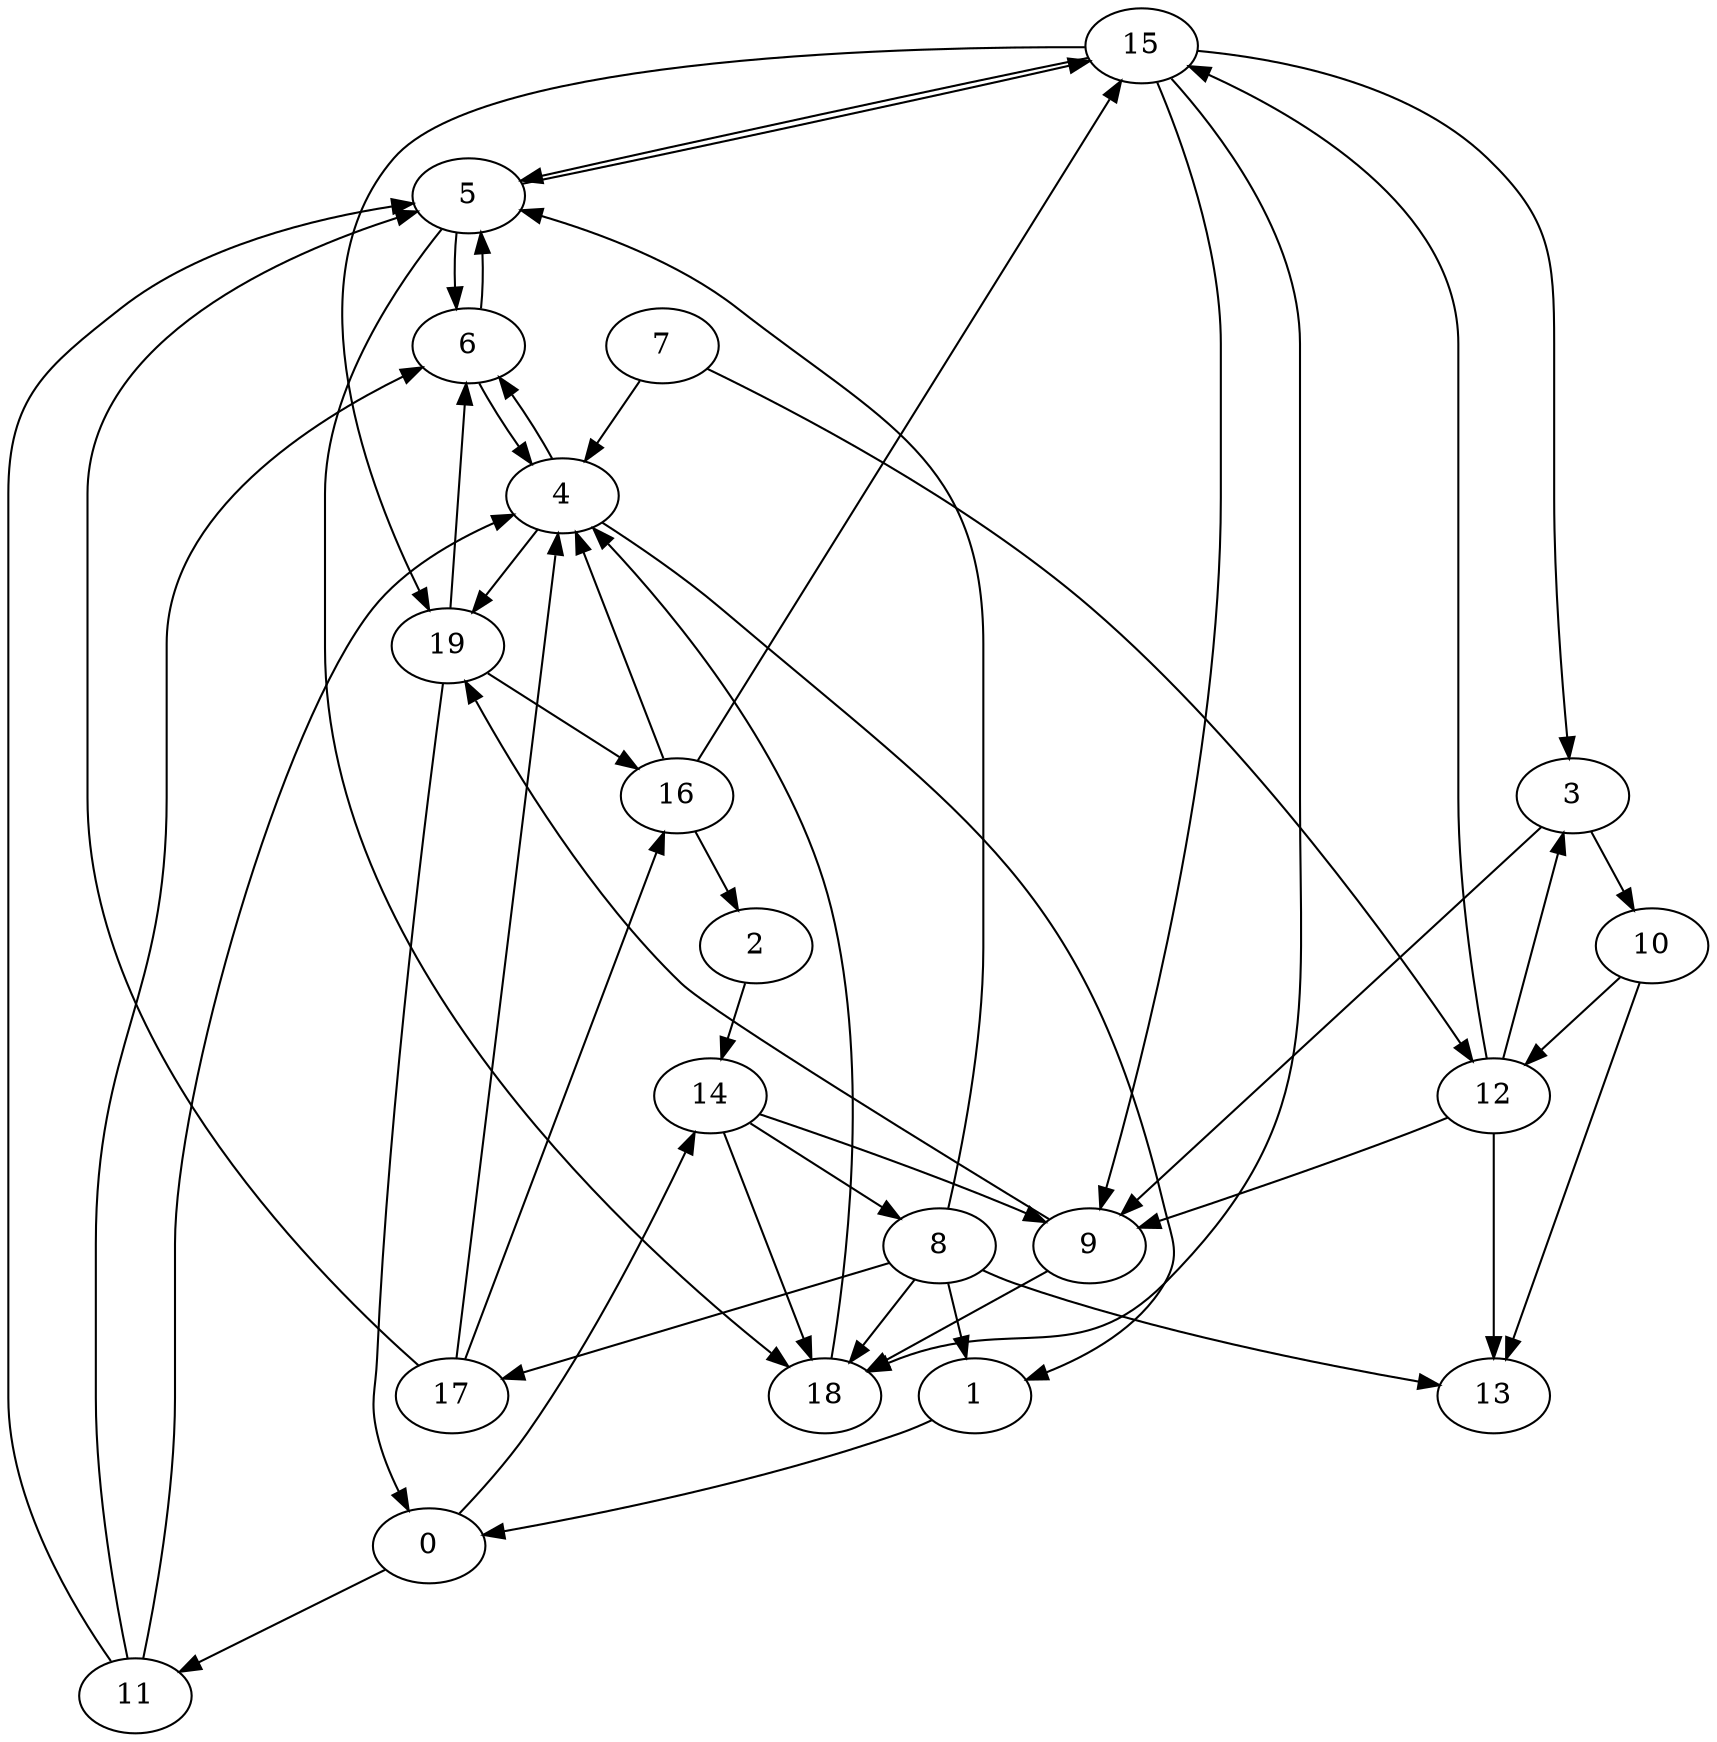 digraph {15 -> 5[Label=1];
5 -> 15[Label=2];
8 -> 17[Label=2];
17 -> 5[Label=2];
10 -> 13[Label=3];
12 -> 13[Label=3];
15 -> 3[Label=3];
15 -> 18[Label=3];
16 -> 4[Label=3];
17 -> 16[Label=3];
10 -> 12[Label=4];
12 -> 15[Label=4];
14 -> 18[Label=4];
16 -> 2[Label=4];
19 -> 16[Label=4];
0 -> 11[Label=5];
3 -> 9[Label=5];
3 -> 10[Label=5];
6 -> 5[Label=5];
19 -> 6[Label=5];
0 -> 14[Label=6];
4 -> 6[Label=6];
8 -> 5[Label=6];
9 -> 18[Label=6];
12 -> 3[Label=6];
12 -> 9[Label=6];
14 -> 9[Label=6];
15 -> 9[Label=6];
19 -> 0[Label=6];
4 -> 19[Label=7];
7 -> 4[Label=7];
11 -> 4[Label=7];
11 -> 6[Label=7];
15 -> 19[Label=7];
18 -> 4[Label=7];
1 -> 0[Label=8];
5 -> 6[Label=8];
7 -> 12[Label=8];
8 -> 1[Label=8];
9 -> 19[Label=8];
14 -> 8[Label=8];
16 -> 15[Label=8];
2 -> 14[Label=9];
5 -> 18[Label=9];
6 -> 4[Label=9];
8 -> 18[Label=9];
17 -> 4[Label=9];
4 -> 1[Label=10];
8 -> 13[Label=10];
11 -> 5[Label=10];
}